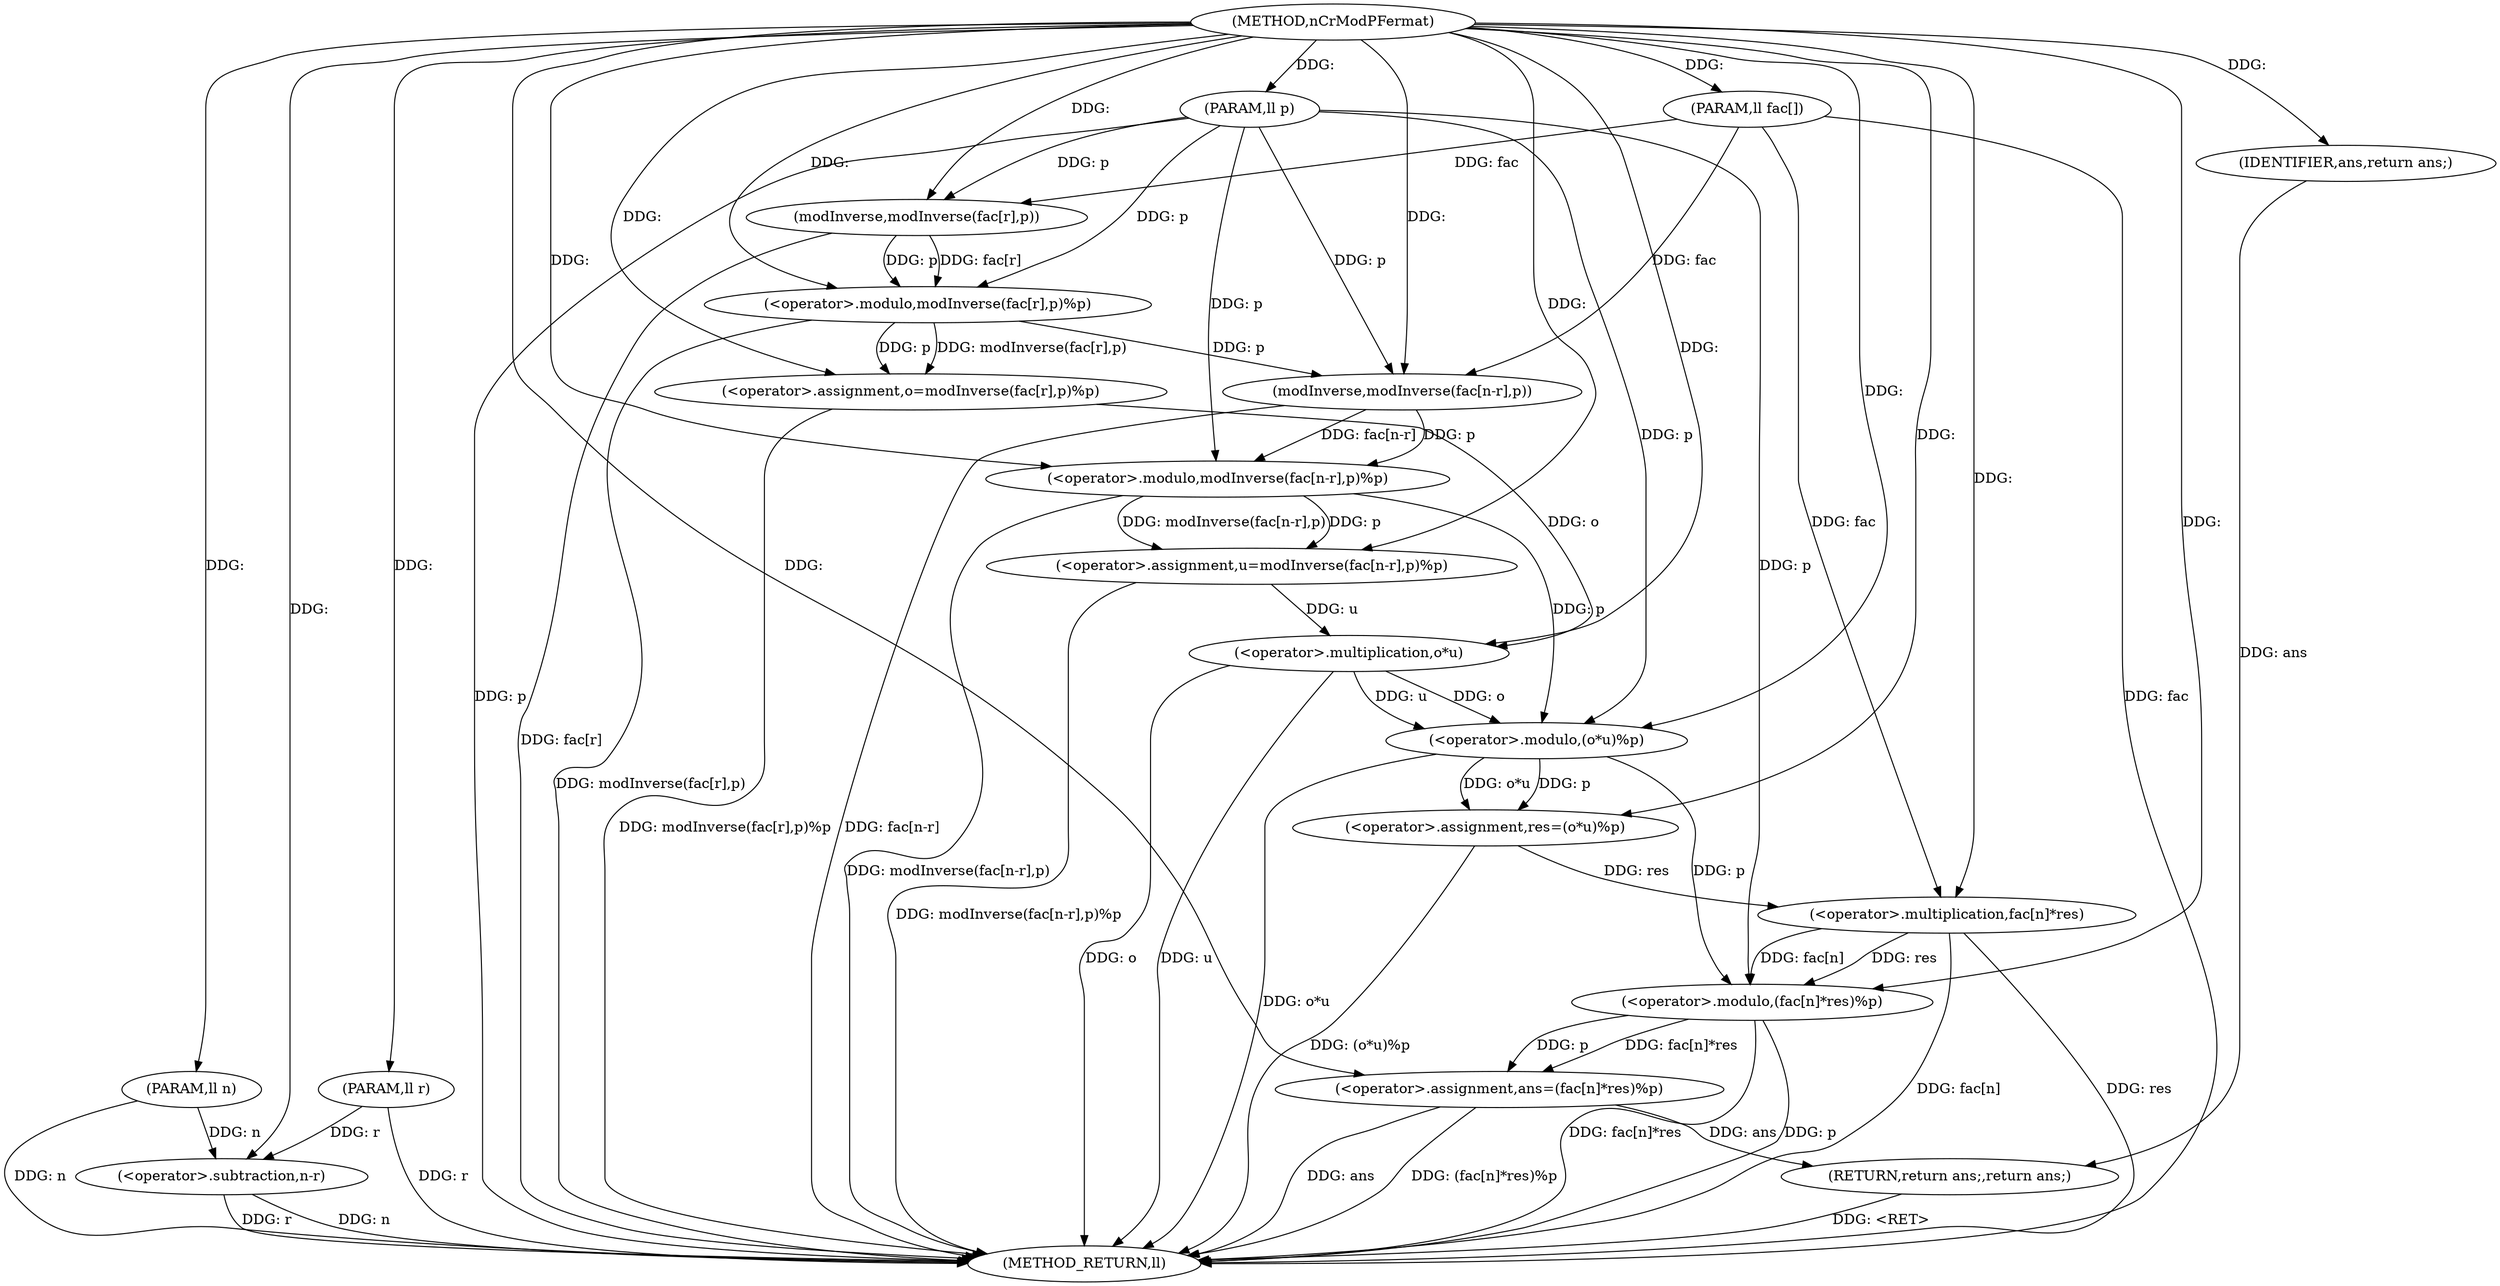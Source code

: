 digraph "nCrModPFermat" {  
"1000387" [label = "(METHOD,nCrModPFermat)" ]
"1000435" [label = "(METHOD_RETURN,ll)" ]
"1000388" [label = "(PARAM,ll n)" ]
"1000389" [label = "(PARAM,ll r)" ]
"1000390" [label = "(PARAM,ll p)" ]
"1000391" [label = "(PARAM,ll fac[])" ]
"1000394" [label = "(<operator>.assignment,o=modInverse(fac[r],p)%p)" ]
"1000404" [label = "(<operator>.assignment,u=modInverse(fac[n-r],p)%p)" ]
"1000416" [label = "(<operator>.assignment,res=(o*u)%p)" ]
"1000424" [label = "(<operator>.assignment,ans=(fac[n]*res)%p)" ]
"1000433" [label = "(RETURN,return ans;,return ans;)" ]
"1000434" [label = "(IDENTIFIER,ans,return ans;)" ]
"1000396" [label = "(<operator>.modulo,modInverse(fac[r],p)%p)" ]
"1000406" [label = "(<operator>.modulo,modInverse(fac[n-r],p)%p)" ]
"1000418" [label = "(<operator>.modulo,(o*u)%p)" ]
"1000426" [label = "(<operator>.modulo,(fac[n]*res)%p)" ]
"1000397" [label = "(modInverse,modInverse(fac[r],p))" ]
"1000407" [label = "(modInverse,modInverse(fac[n-r],p))" ]
"1000419" [label = "(<operator>.multiplication,o*u)" ]
"1000427" [label = "(<operator>.multiplication,fac[n]*res)" ]
"1000410" [label = "(<operator>.subtraction,n-r)" ]
  "1000388" -> "1000435"  [ label = "DDG: n"] 
  "1000389" -> "1000435"  [ label = "DDG: r"] 
  "1000390" -> "1000435"  [ label = "DDG: p"] 
  "1000391" -> "1000435"  [ label = "DDG: fac"] 
  "1000397" -> "1000435"  [ label = "DDG: fac[r]"] 
  "1000396" -> "1000435"  [ label = "DDG: modInverse(fac[r],p)"] 
  "1000394" -> "1000435"  [ label = "DDG: modInverse(fac[r],p)%p"] 
  "1000410" -> "1000435"  [ label = "DDG: n"] 
  "1000410" -> "1000435"  [ label = "DDG: r"] 
  "1000407" -> "1000435"  [ label = "DDG: fac[n-r]"] 
  "1000406" -> "1000435"  [ label = "DDG: modInverse(fac[n-r],p)"] 
  "1000404" -> "1000435"  [ label = "DDG: modInverse(fac[n-r],p)%p"] 
  "1000419" -> "1000435"  [ label = "DDG: o"] 
  "1000419" -> "1000435"  [ label = "DDG: u"] 
  "1000418" -> "1000435"  [ label = "DDG: o*u"] 
  "1000416" -> "1000435"  [ label = "DDG: (o*u)%p"] 
  "1000424" -> "1000435"  [ label = "DDG: ans"] 
  "1000427" -> "1000435"  [ label = "DDG: fac[n]"] 
  "1000427" -> "1000435"  [ label = "DDG: res"] 
  "1000426" -> "1000435"  [ label = "DDG: fac[n]*res"] 
  "1000426" -> "1000435"  [ label = "DDG: p"] 
  "1000424" -> "1000435"  [ label = "DDG: (fac[n]*res)%p"] 
  "1000433" -> "1000435"  [ label = "DDG: <RET>"] 
  "1000387" -> "1000388"  [ label = "DDG: "] 
  "1000387" -> "1000389"  [ label = "DDG: "] 
  "1000387" -> "1000390"  [ label = "DDG: "] 
  "1000387" -> "1000391"  [ label = "DDG: "] 
  "1000396" -> "1000394"  [ label = "DDG: modInverse(fac[r],p)"] 
  "1000396" -> "1000394"  [ label = "DDG: p"] 
  "1000406" -> "1000404"  [ label = "DDG: modInverse(fac[n-r],p)"] 
  "1000406" -> "1000404"  [ label = "DDG: p"] 
  "1000418" -> "1000416"  [ label = "DDG: p"] 
  "1000418" -> "1000416"  [ label = "DDG: o*u"] 
  "1000426" -> "1000424"  [ label = "DDG: p"] 
  "1000426" -> "1000424"  [ label = "DDG: fac[n]*res"] 
  "1000434" -> "1000433"  [ label = "DDG: ans"] 
  "1000424" -> "1000433"  [ label = "DDG: ans"] 
  "1000387" -> "1000394"  [ label = "DDG: "] 
  "1000387" -> "1000404"  [ label = "DDG: "] 
  "1000387" -> "1000416"  [ label = "DDG: "] 
  "1000387" -> "1000424"  [ label = "DDG: "] 
  "1000387" -> "1000434"  [ label = "DDG: "] 
  "1000397" -> "1000396"  [ label = "DDG: p"] 
  "1000397" -> "1000396"  [ label = "DDG: fac[r]"] 
  "1000390" -> "1000396"  [ label = "DDG: p"] 
  "1000387" -> "1000396"  [ label = "DDG: "] 
  "1000407" -> "1000406"  [ label = "DDG: fac[n-r]"] 
  "1000407" -> "1000406"  [ label = "DDG: p"] 
  "1000390" -> "1000406"  [ label = "DDG: p"] 
  "1000387" -> "1000406"  [ label = "DDG: "] 
  "1000419" -> "1000418"  [ label = "DDG: o"] 
  "1000419" -> "1000418"  [ label = "DDG: u"] 
  "1000406" -> "1000418"  [ label = "DDG: p"] 
  "1000390" -> "1000418"  [ label = "DDG: p"] 
  "1000387" -> "1000418"  [ label = "DDG: "] 
  "1000427" -> "1000426"  [ label = "DDG: res"] 
  "1000427" -> "1000426"  [ label = "DDG: fac[n]"] 
  "1000418" -> "1000426"  [ label = "DDG: p"] 
  "1000390" -> "1000426"  [ label = "DDG: p"] 
  "1000387" -> "1000426"  [ label = "DDG: "] 
  "1000391" -> "1000397"  [ label = "DDG: fac"] 
  "1000390" -> "1000397"  [ label = "DDG: p"] 
  "1000387" -> "1000397"  [ label = "DDG: "] 
  "1000391" -> "1000407"  [ label = "DDG: fac"] 
  "1000396" -> "1000407"  [ label = "DDG: p"] 
  "1000390" -> "1000407"  [ label = "DDG: p"] 
  "1000387" -> "1000407"  [ label = "DDG: "] 
  "1000394" -> "1000419"  [ label = "DDG: o"] 
  "1000387" -> "1000419"  [ label = "DDG: "] 
  "1000404" -> "1000419"  [ label = "DDG: u"] 
  "1000391" -> "1000427"  [ label = "DDG: fac"] 
  "1000416" -> "1000427"  [ label = "DDG: res"] 
  "1000387" -> "1000427"  [ label = "DDG: "] 
  "1000388" -> "1000410"  [ label = "DDG: n"] 
  "1000387" -> "1000410"  [ label = "DDG: "] 
  "1000389" -> "1000410"  [ label = "DDG: r"] 
}
